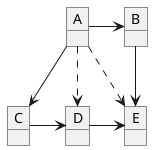 @startuml

object A {
}
object B {
}
object C {
}
object D {
}
object E {
}

A -r-> B
B -> E
A ..> E
A ..> D
A -d-> C
C -> D
D -> E

@enduml